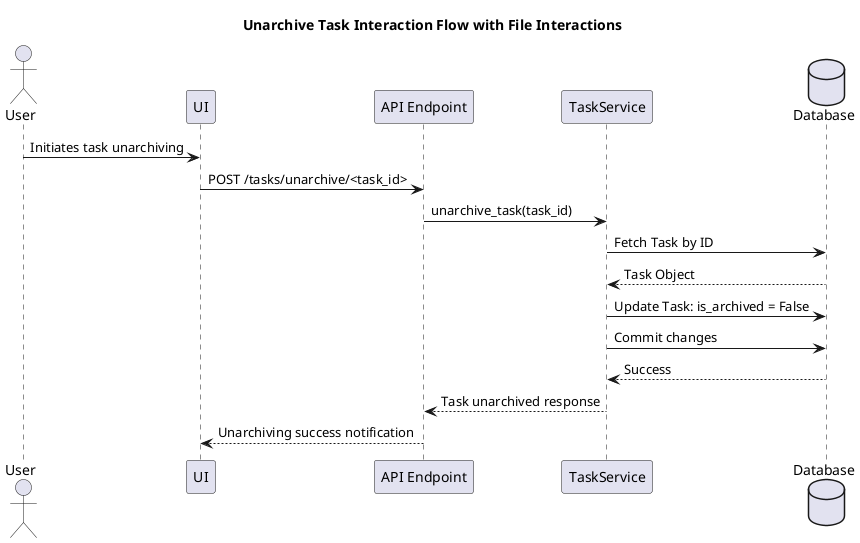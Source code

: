 @startuml name
title Unarchive Task Interaction Flow with File Interactions

actor User
participant "UI" as UI
participant "API Endpoint" as API
participant "TaskService" as Service
database "Database" as DB

User -> UI: Initiates task unarchiving
UI -> API: POST /tasks/unarchive/<task_id>
API -> Service: unarchive_task(task_id)
Service -> DB: Fetch Task by ID
DB --> Service: Task Object
Service -> DB: Update Task: is_archived = False
Service -> DB: Commit changes
DB --> Service: Success
Service --> API: Task unarchived response
API --> UI: Unarchiving success notification
@enduml